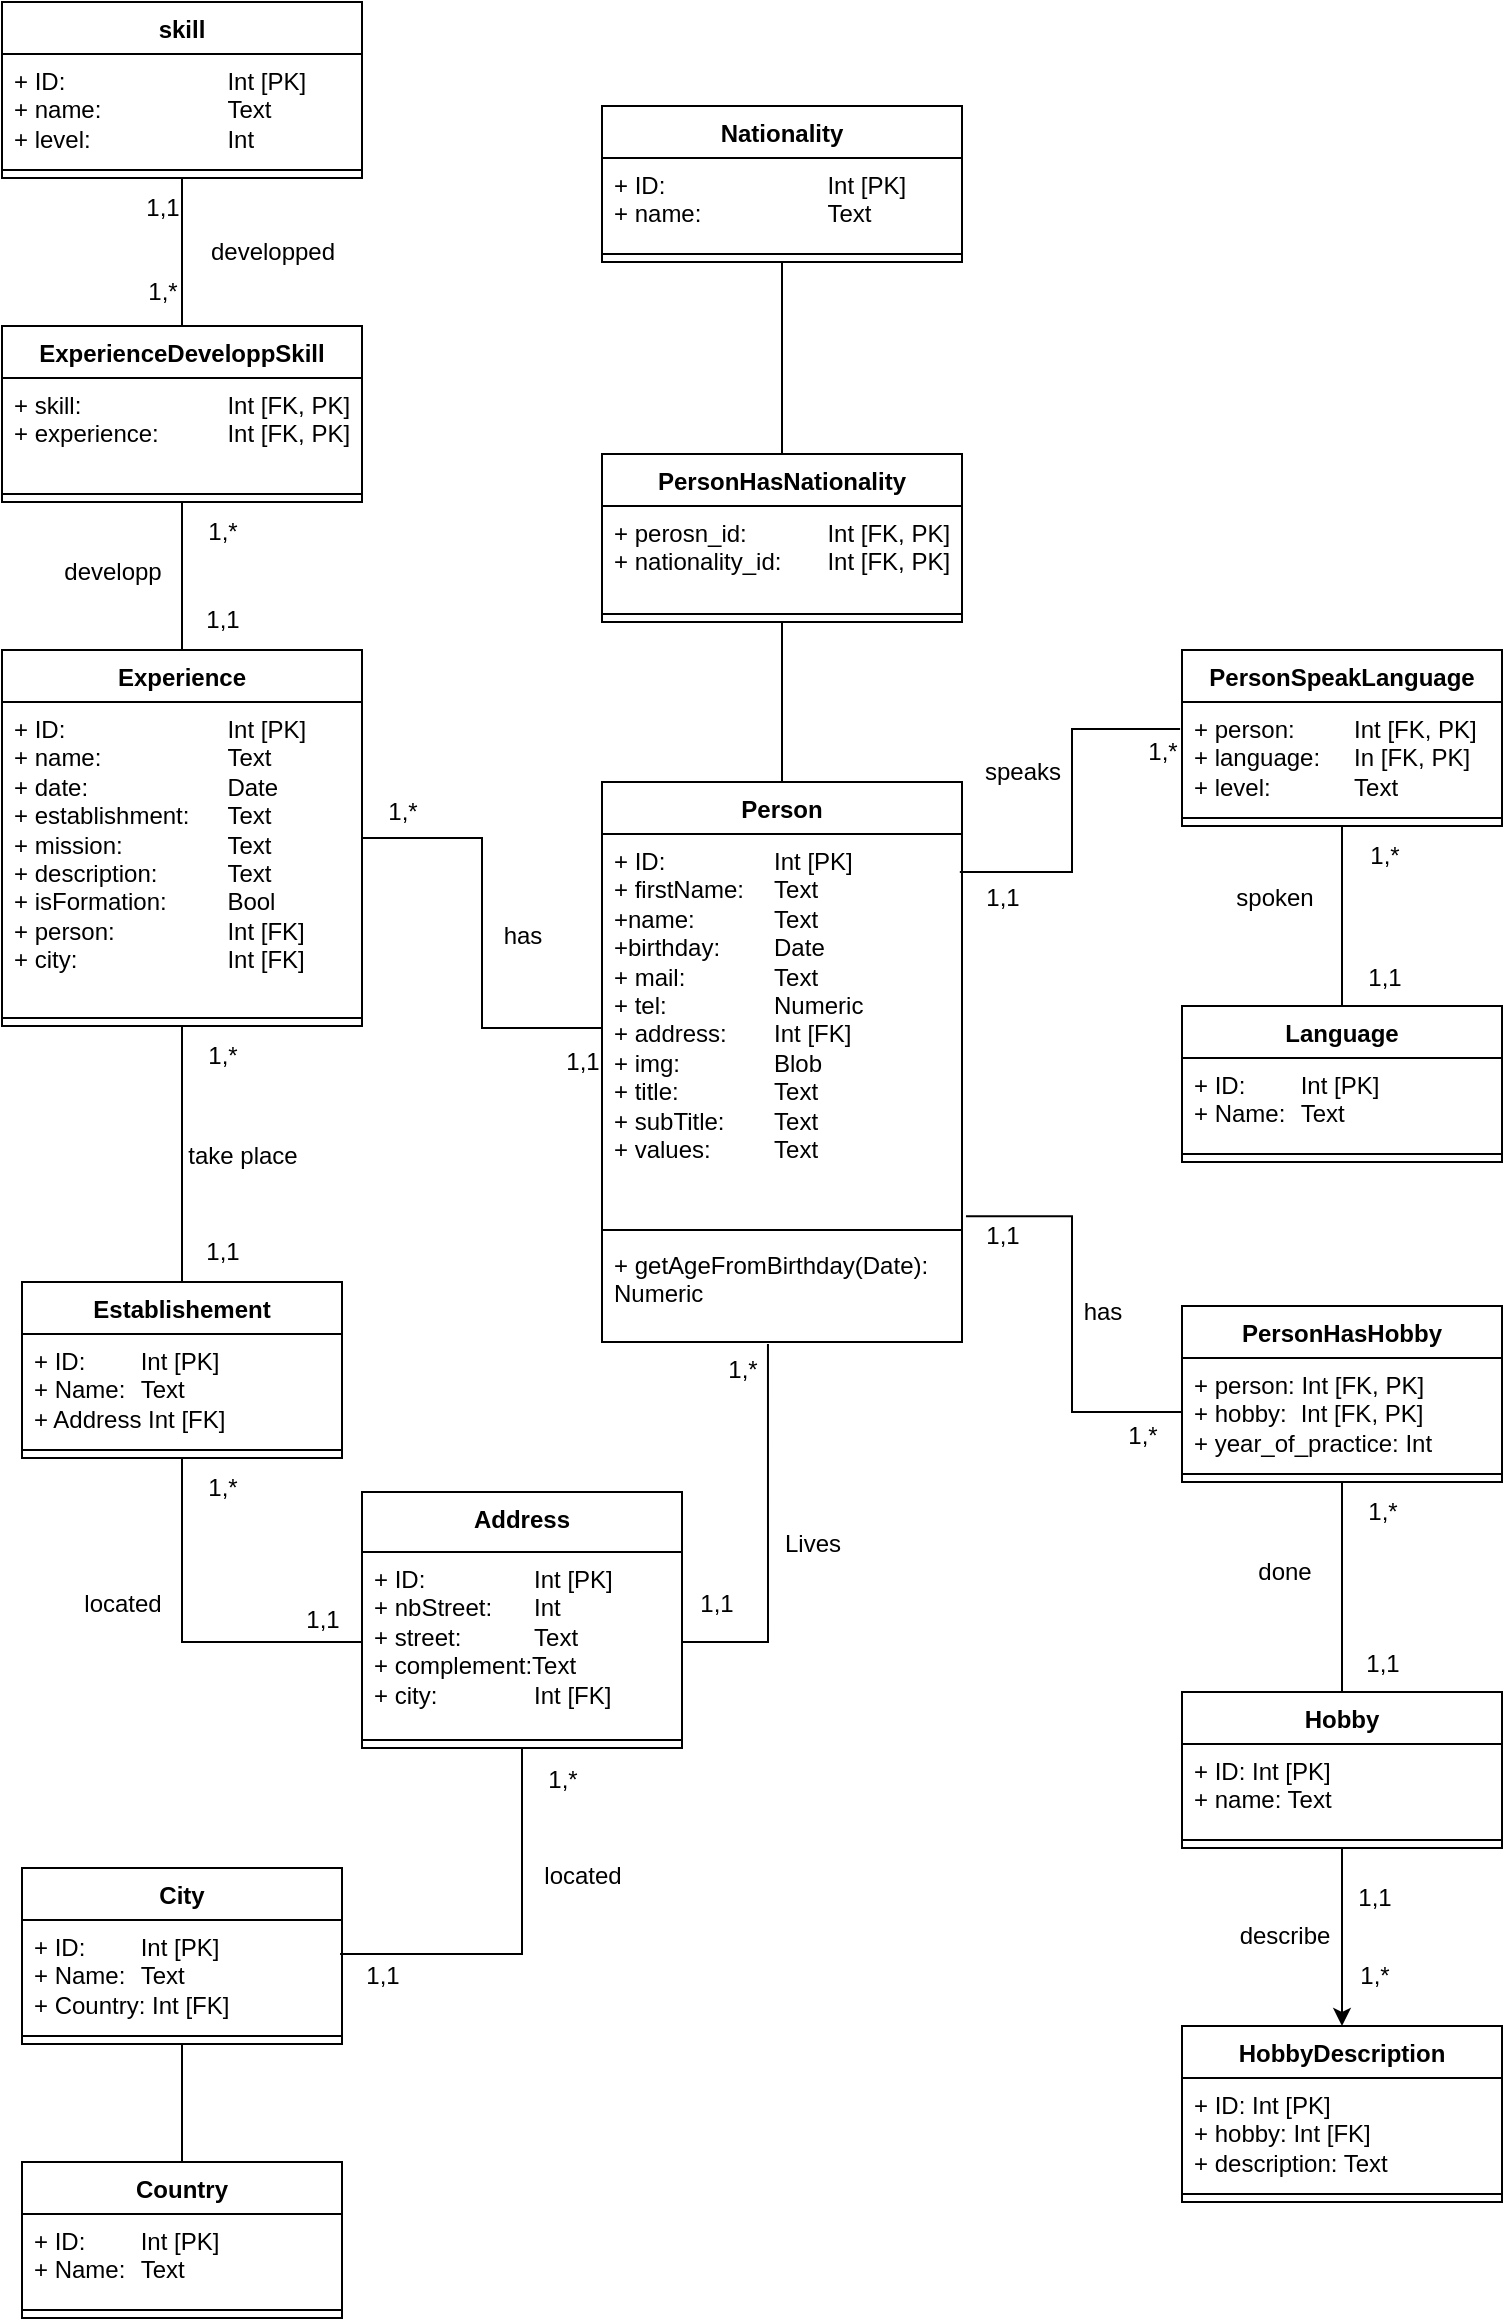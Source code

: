 <mxfile version="26.1.1">
  <diagram name="Page-1" id="fiO1XcaWk8W0oTtzus2Q">
    <mxGraphModel dx="1687" dy="908" grid="1" gridSize="10" guides="1" tooltips="1" connect="1" arrows="1" fold="1" page="1" pageScale="1" pageWidth="827" pageHeight="1169" math="0" shadow="0">
      <root>
        <mxCell id="0" />
        <mxCell id="1" parent="0" />
        <mxCell id="qh9NZ0_jys3TYbjNlazW-21" value="Language" style="swimlane;fontStyle=1;align=center;verticalAlign=top;childLayout=stackLayout;horizontal=1;startSize=26;horizontalStack=0;resizeParent=1;resizeParentMax=0;resizeLast=0;collapsible=1;marginBottom=0;whiteSpace=wrap;html=1;" parent="1" vertex="1">
          <mxGeometry x="650" y="522" width="160" height="78" as="geometry" />
        </mxCell>
        <mxCell id="qh9NZ0_jys3TYbjNlazW-22" value="+ ID: &lt;span style=&quot;white-space: pre;&quot;&gt;&#x9;&lt;/span&gt;Int [PK]&lt;div&gt;+ Name: &lt;span style=&quot;white-space: pre;&quot;&gt;&#x9;&lt;/span&gt;Text&lt;/div&gt;" style="text;strokeColor=none;fillColor=none;align=left;verticalAlign=top;spacingLeft=4;spacingRight=4;overflow=hidden;rotatable=0;points=[[0,0.5],[1,0.5]];portConstraint=eastwest;whiteSpace=wrap;html=1;" parent="qh9NZ0_jys3TYbjNlazW-21" vertex="1">
          <mxGeometry y="26" width="160" height="44" as="geometry" />
        </mxCell>
        <mxCell id="qh9NZ0_jys3TYbjNlazW-23" value="" style="line;strokeWidth=1;fillColor=none;align=left;verticalAlign=middle;spacingTop=-1;spacingLeft=3;spacingRight=3;rotatable=0;labelPosition=right;points=[];portConstraint=eastwest;strokeColor=inherit;" parent="qh9NZ0_jys3TYbjNlazW-21" vertex="1">
          <mxGeometry y="70" width="160" height="8" as="geometry" />
        </mxCell>
        <mxCell id="qh9NZ0_jys3TYbjNlazW-58" style="edgeStyle=orthogonalEdgeStyle;rounded=0;orthogonalLoop=1;jettySize=auto;html=1;exitX=0.5;exitY=1;exitDx=0;exitDy=0;entryX=0.5;entryY=0;entryDx=0;entryDy=0;endArrow=none;startFill=0;" parent="1" source="qh9NZ0_jys3TYbjNlazW-25" target="HYLizEXFiayuUXBx1Z_5-19" edge="1">
          <mxGeometry relative="1" as="geometry" />
        </mxCell>
        <mxCell id="qh9NZ0_jys3TYbjNlazW-25" value="Experience" style="swimlane;fontStyle=1;align=center;verticalAlign=top;childLayout=stackLayout;horizontal=1;startSize=26;horizontalStack=0;resizeParent=1;resizeParentMax=0;resizeLast=0;collapsible=1;marginBottom=0;whiteSpace=wrap;html=1;" parent="1" vertex="1">
          <mxGeometry x="60" y="344" width="180" height="188" as="geometry" />
        </mxCell>
        <mxCell id="qh9NZ0_jys3TYbjNlazW-26" value="+ ID: &lt;span style=&quot;white-space: pre;&quot;&gt;&#x9;&lt;/span&gt;&lt;span style=&quot;white-space: pre;&quot;&gt;&#x9;&lt;span style=&quot;white-space: pre;&quot;&gt;&#x9;&lt;/span&gt;&lt;/span&gt;Int [PK]&lt;div&gt;+ name: &lt;span style=&quot;white-space: pre;&quot;&gt;&#x9;&lt;/span&gt;&lt;span style=&quot;white-space: pre;&quot;&gt;&#x9;&lt;span style=&quot;white-space: pre;&quot;&gt;&#x9;&lt;/span&gt;&lt;/span&gt;Text&lt;/div&gt;&lt;div&gt;+ date:&lt;span style=&quot;white-space: pre;&quot;&gt;&#x9;&lt;/span&gt;&lt;span style=&quot;white-space: pre;&quot;&gt;&#x9;&lt;span style=&quot;white-space: pre;&quot;&gt;&#x9;&lt;/span&gt;&lt;/span&gt;Date&lt;/div&gt;&lt;div&gt;+ establishment:&lt;span style=&quot;white-space: pre;&quot;&gt;&#x9;&lt;/span&gt;Text&lt;/div&gt;&lt;div&gt;+ mission:&lt;span style=&quot;white-space: pre;&quot;&gt;&#x9;&lt;span style=&quot;white-space: pre;&quot;&gt;&#x9;&lt;/span&gt;&lt;/span&gt;Text&lt;/div&gt;&lt;div&gt;+ description:&lt;span style=&quot;white-space: pre;&quot;&gt;&#x9;&lt;span style=&quot;white-space: pre;&quot;&gt;&#x9;&lt;/span&gt;&lt;/span&gt;Text&lt;/div&gt;&lt;div&gt;+ isFormation:&lt;span style=&quot;white-space: pre;&quot;&gt;&#x9;&lt;/span&gt;&lt;span style=&quot;white-space: pre;&quot;&gt;&#x9;&lt;/span&gt;Bool&lt;/div&gt;&lt;div&gt;+ person:&lt;span style=&quot;white-space: pre;&quot;&gt;&#x9;&lt;/span&gt;&lt;span style=&quot;white-space: pre;&quot;&gt;&#x9;&lt;/span&gt;&lt;span style=&quot;white-space: pre;&quot;&gt;&#x9;&lt;/span&gt;Int [FK]&lt;/div&gt;&lt;div&gt;+ city:&lt;span style=&quot;white-space: pre;&quot;&gt;&#x9;&lt;/span&gt;&lt;span style=&quot;white-space: pre;&quot;&gt;&#x9;&lt;/span&gt;&lt;span style=&quot;white-space: pre;&quot;&gt;&#x9;&lt;/span&gt;Int [FK]&lt;/div&gt;" style="text;strokeColor=none;fillColor=none;align=left;verticalAlign=top;spacingLeft=4;spacingRight=4;overflow=hidden;rotatable=0;points=[[0,0.5],[1,0.5]];portConstraint=eastwest;whiteSpace=wrap;html=1;" parent="qh9NZ0_jys3TYbjNlazW-25" vertex="1">
          <mxGeometry y="26" width="180" height="154" as="geometry" />
        </mxCell>
        <mxCell id="qh9NZ0_jys3TYbjNlazW-27" value="" style="line;strokeWidth=1;fillColor=none;align=left;verticalAlign=middle;spacingTop=-1;spacingLeft=3;spacingRight=3;rotatable=0;labelPosition=right;points=[];portConstraint=eastwest;strokeColor=inherit;" parent="qh9NZ0_jys3TYbjNlazW-25" vertex="1">
          <mxGeometry y="180" width="180" height="8" as="geometry" />
        </mxCell>
        <mxCell id="qh9NZ0_jys3TYbjNlazW-29" value="City" style="swimlane;fontStyle=1;align=center;verticalAlign=top;childLayout=stackLayout;horizontal=1;startSize=26;horizontalStack=0;resizeParent=1;resizeParentMax=0;resizeLast=0;collapsible=1;marginBottom=0;whiteSpace=wrap;html=1;" parent="1" vertex="1">
          <mxGeometry x="70" y="953" width="160" height="88" as="geometry" />
        </mxCell>
        <mxCell id="qh9NZ0_jys3TYbjNlazW-30" value="+ ID: &lt;span style=&quot;white-space: pre;&quot;&gt;&#x9;&lt;/span&gt;Int [PK]&lt;div&gt;+ Name: &lt;span style=&quot;white-space: pre;&quot;&gt;&#x9;&lt;/span&gt;Text&lt;/div&gt;&lt;div&gt;+ Country: Int [FK]&lt;/div&gt;" style="text;strokeColor=none;fillColor=none;align=left;verticalAlign=top;spacingLeft=4;spacingRight=4;overflow=hidden;rotatable=0;points=[[0,0.5],[1,0.5]];portConstraint=eastwest;whiteSpace=wrap;html=1;" parent="qh9NZ0_jys3TYbjNlazW-29" vertex="1">
          <mxGeometry y="26" width="160" height="54" as="geometry" />
        </mxCell>
        <mxCell id="qh9NZ0_jys3TYbjNlazW-31" value="" style="line;strokeWidth=1;fillColor=none;align=left;verticalAlign=middle;spacingTop=-1;spacingLeft=3;spacingRight=3;rotatable=0;labelPosition=right;points=[];portConstraint=eastwest;strokeColor=inherit;" parent="qh9NZ0_jys3TYbjNlazW-29" vertex="1">
          <mxGeometry y="80" width="160" height="8" as="geometry" />
        </mxCell>
        <mxCell id="qh9NZ0_jys3TYbjNlazW-54" style="edgeStyle=orthogonalEdgeStyle;rounded=0;orthogonalLoop=1;jettySize=auto;html=1;exitX=0.5;exitY=0;exitDx=0;exitDy=0;" parent="1" source="qh9NZ0_jys3TYbjNlazW-33" edge="1">
          <mxGeometry relative="1" as="geometry">
            <mxPoint x="460" y="422" as="targetPoint" />
          </mxGeometry>
        </mxCell>
        <mxCell id="qh9NZ0_jys3TYbjNlazW-33" value="Person" style="swimlane;fontStyle=1;align=center;verticalAlign=top;childLayout=stackLayout;horizontal=1;startSize=26;horizontalStack=0;resizeParent=1;resizeParentMax=0;resizeLast=0;collapsible=1;marginBottom=0;whiteSpace=wrap;html=1;" parent="1" vertex="1">
          <mxGeometry x="360" y="410" width="180" height="280" as="geometry" />
        </mxCell>
        <mxCell id="qh9NZ0_jys3TYbjNlazW-34" value="+ ID: &lt;span style=&quot;white-space: pre;&quot;&gt;&#x9;&lt;/span&gt;&lt;span style=&quot;white-space: pre;&quot;&gt;&#x9;&lt;/span&gt;Int [PK]&lt;div&gt;+ firstName:&lt;span style=&quot;white-space: pre;&quot;&gt;&#x9;&lt;/span&gt;Text&lt;/div&gt;&lt;div&gt;+name:&lt;span style=&quot;white-space: pre;&quot;&gt;&#x9;&lt;span style=&quot;white-space: pre;&quot;&gt;&#x9;&lt;/span&gt;&lt;/span&gt;Text&lt;/div&gt;&lt;div&gt;+birthday:&lt;span style=&quot;white-space: pre;&quot;&gt;&#x9;&lt;/span&gt;Date&lt;/div&gt;&lt;div&gt;+ mail:&lt;span style=&quot;white-space: pre;&quot;&gt;&#x9;&lt;/span&gt;&lt;span style=&quot;white-space: pre;&quot;&gt;&#x9;&lt;/span&gt;Text&lt;/div&gt;&lt;div&gt;+ tel:&lt;span style=&quot;white-space: pre;&quot;&gt;&#x9;&lt;/span&gt;&lt;span style=&quot;white-space: pre;&quot;&gt;&#x9;&lt;/span&gt;Numeric&lt;/div&gt;&lt;div&gt;+ address:&lt;span style=&quot;white-space: pre;&quot;&gt;&#x9;&lt;/span&gt;Int [FK]&lt;/div&gt;&lt;div&gt;+ img:&lt;span style=&quot;white-space: pre;&quot;&gt;&#x9;&lt;/span&gt;&lt;span style=&quot;white-space: pre;&quot;&gt;&#x9;&lt;/span&gt;Blob&lt;/div&gt;&lt;div&gt;+ title:&lt;span style=&quot;white-space: pre;&quot;&gt;&#x9;&lt;/span&gt;&lt;span style=&quot;white-space: pre;&quot;&gt;&#x9;&lt;/span&gt;Text&lt;/div&gt;&lt;div&gt;+ subTitle:&lt;span style=&quot;white-space: pre;&quot;&gt;&#x9;&lt;/span&gt;Text&lt;/div&gt;&lt;div&gt;+ values:&lt;span style=&quot;white-space: pre;&quot;&gt;&#x9;&lt;/span&gt;&lt;span style=&quot;white-space: pre;&quot;&gt;&#x9;&lt;/span&gt;Text&lt;/div&gt;" style="text;strokeColor=none;fillColor=none;align=left;verticalAlign=top;spacingLeft=4;spacingRight=4;overflow=hidden;rotatable=0;points=[[0,0.5],[1,0.5]];portConstraint=eastwest;whiteSpace=wrap;html=1;" parent="qh9NZ0_jys3TYbjNlazW-33" vertex="1">
          <mxGeometry y="26" width="180" height="194" as="geometry" />
        </mxCell>
        <mxCell id="qh9NZ0_jys3TYbjNlazW-35" value="" style="line;strokeWidth=1;fillColor=none;align=left;verticalAlign=middle;spacingTop=-1;spacingLeft=3;spacingRight=3;rotatable=0;labelPosition=right;points=[];portConstraint=eastwest;strokeColor=inherit;" parent="qh9NZ0_jys3TYbjNlazW-33" vertex="1">
          <mxGeometry y="220" width="180" height="8" as="geometry" />
        </mxCell>
        <mxCell id="qh9NZ0_jys3TYbjNlazW-36" value="+ getAgeFromBirthday(Date): Numeric" style="text;strokeColor=none;fillColor=none;align=left;verticalAlign=top;spacingLeft=4;spacingRight=4;overflow=hidden;rotatable=0;points=[[0,0.5],[1,0.5]];portConstraint=eastwest;whiteSpace=wrap;html=1;" parent="qh9NZ0_jys3TYbjNlazW-33" vertex="1">
          <mxGeometry y="228" width="180" height="52" as="geometry" />
        </mxCell>
        <mxCell id="YrPgcjyuYeCYojjXqSlY-4" style="edgeStyle=orthogonalEdgeStyle;rounded=0;orthogonalLoop=1;jettySize=auto;html=1;entryX=0.5;entryY=0;entryDx=0;entryDy=0;" parent="1" source="qh9NZ0_jys3TYbjNlazW-41" target="YrPgcjyuYeCYojjXqSlY-1" edge="1">
          <mxGeometry relative="1" as="geometry" />
        </mxCell>
        <mxCell id="qh9NZ0_jys3TYbjNlazW-41" value="Hobby" style="swimlane;fontStyle=1;align=center;verticalAlign=top;childLayout=stackLayout;horizontal=1;startSize=26;horizontalStack=0;resizeParent=1;resizeParentMax=0;resizeLast=0;collapsible=1;marginBottom=0;whiteSpace=wrap;html=1;" parent="1" vertex="1">
          <mxGeometry x="650" y="865" width="160" height="78" as="geometry" />
        </mxCell>
        <mxCell id="qh9NZ0_jys3TYbjNlazW-42" value="+ ID: Int [PK]&lt;div&gt;+ name: Text&lt;/div&gt;" style="text;strokeColor=none;fillColor=none;align=left;verticalAlign=top;spacingLeft=4;spacingRight=4;overflow=hidden;rotatable=0;points=[[0,0.5],[1,0.5]];portConstraint=eastwest;whiteSpace=wrap;html=1;" parent="qh9NZ0_jys3TYbjNlazW-41" vertex="1">
          <mxGeometry y="26" width="160" height="44" as="geometry" />
        </mxCell>
        <mxCell id="qh9NZ0_jys3TYbjNlazW-43" value="" style="line;strokeWidth=1;fillColor=none;align=left;verticalAlign=middle;spacingTop=-1;spacingLeft=3;spacingRight=3;rotatable=0;labelPosition=right;points=[];portConstraint=eastwest;strokeColor=inherit;" parent="qh9NZ0_jys3TYbjNlazW-41" vertex="1">
          <mxGeometry y="70" width="160" height="8" as="geometry" />
        </mxCell>
        <mxCell id="qh9NZ0_jys3TYbjNlazW-49" value="Country" style="swimlane;fontStyle=1;align=center;verticalAlign=top;childLayout=stackLayout;horizontal=1;startSize=26;horizontalStack=0;resizeParent=1;resizeParentMax=0;resizeLast=0;collapsible=1;marginBottom=0;whiteSpace=wrap;html=1;" parent="1" vertex="1">
          <mxGeometry x="70" y="1100" width="160" height="78" as="geometry" />
        </mxCell>
        <mxCell id="qh9NZ0_jys3TYbjNlazW-50" value="+ ID: &lt;span style=&quot;white-space: pre;&quot;&gt;&#x9;&lt;/span&gt;Int [PK]&lt;div&gt;+ Name: &lt;span style=&quot;white-space: pre;&quot;&gt;&#x9;&lt;/span&gt;Text&lt;/div&gt;" style="text;strokeColor=none;fillColor=none;align=left;verticalAlign=top;spacingLeft=4;spacingRight=4;overflow=hidden;rotatable=0;points=[[0,0.5],[1,0.5]];portConstraint=eastwest;whiteSpace=wrap;html=1;" parent="qh9NZ0_jys3TYbjNlazW-49" vertex="1">
          <mxGeometry y="26" width="160" height="44" as="geometry" />
        </mxCell>
        <mxCell id="qh9NZ0_jys3TYbjNlazW-51" value="" style="line;strokeWidth=1;fillColor=none;align=left;verticalAlign=middle;spacingTop=-1;spacingLeft=3;spacingRight=3;rotatable=0;labelPosition=right;points=[];portConstraint=eastwest;strokeColor=inherit;" parent="qh9NZ0_jys3TYbjNlazW-49" vertex="1">
          <mxGeometry y="70" width="160" height="8" as="geometry" />
        </mxCell>
        <mxCell id="qh9NZ0_jys3TYbjNlazW-55" style="edgeStyle=orthogonalEdgeStyle;rounded=0;orthogonalLoop=1;jettySize=auto;html=1;exitX=0;exitY=0.5;exitDx=0;exitDy=0;entryX=1;entryY=0.5;entryDx=0;entryDy=0;endArrow=none;startFill=0;" parent="1" source="qh9NZ0_jys3TYbjNlazW-34" target="qh9NZ0_jys3TYbjNlazW-25" edge="1">
          <mxGeometry relative="1" as="geometry" />
        </mxCell>
        <mxCell id="qh9NZ0_jys3TYbjNlazW-59" style="rounded=0;orthogonalLoop=1;jettySize=auto;html=1;exitX=0.5;exitY=1;exitDx=0;exitDy=0;entryX=0.5;entryY=0;entryDx=0;entryDy=0;endArrow=none;startFill=0;" parent="1" source="qh9NZ0_jys3TYbjNlazW-29" target="qh9NZ0_jys3TYbjNlazW-49" edge="1">
          <mxGeometry relative="1" as="geometry" />
        </mxCell>
        <mxCell id="qh9NZ0_jys3TYbjNlazW-60" style="rounded=0;orthogonalLoop=1;jettySize=auto;html=1;exitX=0.461;exitY=1.019;exitDx=0;exitDy=0;exitPerimeter=0;edgeStyle=orthogonalEdgeStyle;endArrow=none;startFill=0;entryX=1;entryY=0.5;entryDx=0;entryDy=0;" parent="1" source="qh9NZ0_jys3TYbjNlazW-36" target="qh9NZ0_jys3TYbjNlazW-102" edge="1">
          <mxGeometry relative="1" as="geometry">
            <mxPoint x="400" y="618.5" as="sourcePoint" />
            <mxPoint x="330" y="780" as="targetPoint" />
            <Array as="points">
              <mxPoint x="443" y="840" />
            </Array>
          </mxGeometry>
        </mxCell>
        <mxCell id="qh9NZ0_jys3TYbjNlazW-64" value="Lives" style="text;html=1;align=center;verticalAlign=middle;resizable=0;points=[];autosize=1;strokeColor=none;fillColor=none;" parent="1" vertex="1">
          <mxGeometry x="440" y="776" width="50" height="30" as="geometry" />
        </mxCell>
        <mxCell id="qh9NZ0_jys3TYbjNlazW-65" value="has" style="text;html=1;align=center;verticalAlign=middle;resizable=0;points=[];autosize=1;strokeColor=none;fillColor=none;" parent="1" vertex="1">
          <mxGeometry x="300" y="472" width="40" height="30" as="geometry" />
        </mxCell>
        <mxCell id="qh9NZ0_jys3TYbjNlazW-66" value="speaks" style="text;html=1;align=center;verticalAlign=middle;resizable=0;points=[];autosize=1;strokeColor=none;fillColor=none;" parent="1" vertex="1">
          <mxGeometry x="540" y="390" width="60" height="30" as="geometry" />
        </mxCell>
        <mxCell id="qh9NZ0_jys3TYbjNlazW-69" value="take place" style="text;html=1;align=center;verticalAlign=middle;resizable=0;points=[];autosize=1;strokeColor=none;fillColor=none;" parent="1" vertex="1">
          <mxGeometry x="140" y="582" width="80" height="30" as="geometry" />
        </mxCell>
        <mxCell id="qh9NZ0_jys3TYbjNlazW-70" value="1,*" style="text;html=1;align=center;verticalAlign=middle;resizable=0;points=[];autosize=1;strokeColor=none;fillColor=none;" parent="1" vertex="1">
          <mxGeometry x="731" y="432" width="40" height="30" as="geometry" />
        </mxCell>
        <mxCell id="qh9NZ0_jys3TYbjNlazW-71" value="1,*" style="text;html=1;align=center;verticalAlign=middle;resizable=0;points=[];autosize=1;strokeColor=none;fillColor=none;" parent="1" vertex="1">
          <mxGeometry x="620" y="380" width="40" height="30" as="geometry" />
        </mxCell>
        <mxCell id="qh9NZ0_jys3TYbjNlazW-73" value="1,*" style="text;html=1;align=center;verticalAlign=middle;resizable=0;points=[];autosize=1;strokeColor=none;fillColor=none;" parent="1" vertex="1">
          <mxGeometry x="610" y="722" width="40" height="30" as="geometry" />
        </mxCell>
        <mxCell id="qh9NZ0_jys3TYbjNlazW-74" value="1,1" style="text;html=1;align=center;verticalAlign=middle;resizable=0;points=[];autosize=1;strokeColor=none;fillColor=none;" parent="1" vertex="1">
          <mxGeometry x="330" y="535" width="40" height="30" as="geometry" />
        </mxCell>
        <mxCell id="qh9NZ0_jys3TYbjNlazW-75" value="1,*" style="text;html=1;align=center;verticalAlign=middle;resizable=0;points=[];autosize=1;strokeColor=none;fillColor=none;" parent="1" vertex="1">
          <mxGeometry x="240" y="410" width="40" height="30" as="geometry" />
        </mxCell>
        <mxCell id="qh9NZ0_jys3TYbjNlazW-76" value="1,*" style="text;html=1;align=center;verticalAlign=middle;resizable=0;points=[];autosize=1;strokeColor=none;fillColor=none;" parent="1" vertex="1">
          <mxGeometry x="410" y="689" width="40" height="30" as="geometry" />
        </mxCell>
        <mxCell id="qh9NZ0_jys3TYbjNlazW-77" value="1,1" style="text;html=1;align=center;verticalAlign=middle;resizable=0;points=[];autosize=1;strokeColor=none;fillColor=none;" parent="1" vertex="1">
          <mxGeometry x="397" y="806" width="40" height="30" as="geometry" />
        </mxCell>
        <mxCell id="qh9NZ0_jys3TYbjNlazW-79" value="1,*" style="text;html=1;align=center;verticalAlign=middle;resizable=0;points=[];autosize=1;strokeColor=none;fillColor=none;" parent="1" vertex="1">
          <mxGeometry x="150" y="532" width="40" height="30" as="geometry" />
        </mxCell>
        <mxCell id="qh9NZ0_jys3TYbjNlazW-80" value="1,1" style="text;html=1;align=center;verticalAlign=middle;resizable=0;points=[];autosize=1;strokeColor=none;fillColor=none;" parent="1" vertex="1">
          <mxGeometry x="150" y="630" width="40" height="30" as="geometry" />
        </mxCell>
        <mxCell id="qh9NZ0_jys3TYbjNlazW-92" style="edgeStyle=orthogonalEdgeStyle;rounded=0;orthogonalLoop=1;jettySize=auto;html=1;exitX=0.5;exitY=1;exitDx=0;exitDy=0;endArrow=none;startFill=0;" parent="1" source="qh9NZ0_jys3TYbjNlazW-83" target="qh9NZ0_jys3TYbjNlazW-41" edge="1">
          <mxGeometry relative="1" as="geometry" />
        </mxCell>
        <mxCell id="qh9NZ0_jys3TYbjNlazW-83" value="PersonHasHobby" style="swimlane;fontStyle=1;align=center;verticalAlign=top;childLayout=stackLayout;horizontal=1;startSize=26;horizontalStack=0;resizeParent=1;resizeParentMax=0;resizeLast=0;collapsible=1;marginBottom=0;whiteSpace=wrap;html=1;" parent="1" vertex="1">
          <mxGeometry x="650" y="672" width="160" height="88" as="geometry" />
        </mxCell>
        <mxCell id="qh9NZ0_jys3TYbjNlazW-84" value="+ person:&amp;nbsp;Int [FK, PK]&lt;div&gt;+ hobby:&lt;span style=&quot;white-space: pre;&quot;&gt;&#x9;&lt;/span&gt;Int [FK, PK]&lt;/div&gt;&lt;div&gt;+ year_of_practice: Int&lt;/div&gt;" style="text;strokeColor=none;fillColor=none;align=left;verticalAlign=top;spacingLeft=4;spacingRight=4;overflow=hidden;rotatable=0;points=[[0,0.5],[1,0.5]];portConstraint=eastwest;whiteSpace=wrap;html=1;" parent="qh9NZ0_jys3TYbjNlazW-83" vertex="1">
          <mxGeometry y="26" width="160" height="54" as="geometry" />
        </mxCell>
        <mxCell id="qh9NZ0_jys3TYbjNlazW-85" value="" style="line;strokeWidth=1;fillColor=none;align=left;verticalAlign=middle;spacingTop=-1;spacingLeft=3;spacingRight=3;rotatable=0;labelPosition=right;points=[];portConstraint=eastwest;strokeColor=inherit;" parent="qh9NZ0_jys3TYbjNlazW-83" vertex="1">
          <mxGeometry y="80" width="160" height="8" as="geometry" />
        </mxCell>
        <mxCell id="qh9NZ0_jys3TYbjNlazW-89" style="edgeStyle=orthogonalEdgeStyle;rounded=0;orthogonalLoop=1;jettySize=auto;html=1;exitX=0.5;exitY=1;exitDx=0;exitDy=0;endArrow=none;startFill=0;" parent="1" source="qh9NZ0_jys3TYbjNlazW-86" target="qh9NZ0_jys3TYbjNlazW-21" edge="1">
          <mxGeometry relative="1" as="geometry" />
        </mxCell>
        <mxCell id="qh9NZ0_jys3TYbjNlazW-86" value="PersonSpeakLanguage" style="swimlane;fontStyle=1;align=center;verticalAlign=top;childLayout=stackLayout;horizontal=1;startSize=26;horizontalStack=0;resizeParent=1;resizeParentMax=0;resizeLast=0;collapsible=1;marginBottom=0;whiteSpace=wrap;html=1;" parent="1" vertex="1">
          <mxGeometry x="650" y="344" width="160" height="88" as="geometry" />
        </mxCell>
        <mxCell id="qh9NZ0_jys3TYbjNlazW-87" value="+ person: &lt;span style=&quot;white-space: pre;&quot;&gt;&#x9;&lt;/span&gt;Int [FK, PK]&lt;div&gt;+ language: &lt;span style=&quot;white-space: pre;&quot;&gt;&#x9;&lt;/span&gt;In [FK, PK]&lt;/div&gt;&lt;div&gt;+ level:&lt;span style=&quot;white-space: pre;&quot;&gt;&#x9;&lt;/span&gt;&lt;span style=&quot;white-space: pre;&quot;&gt;&#x9;&lt;/span&gt;Text&lt;/div&gt;" style="text;strokeColor=none;fillColor=none;align=left;verticalAlign=top;spacingLeft=4;spacingRight=4;overflow=hidden;rotatable=0;points=[[0,0.5],[1,0.5]];portConstraint=eastwest;whiteSpace=wrap;html=1;" parent="qh9NZ0_jys3TYbjNlazW-86" vertex="1">
          <mxGeometry y="26" width="160" height="54" as="geometry" />
        </mxCell>
        <mxCell id="qh9NZ0_jys3TYbjNlazW-88" value="" style="line;strokeWidth=1;fillColor=none;align=left;verticalAlign=middle;spacingTop=-1;spacingLeft=3;spacingRight=3;rotatable=0;labelPosition=right;points=[];portConstraint=eastwest;strokeColor=inherit;" parent="qh9NZ0_jys3TYbjNlazW-86" vertex="1">
          <mxGeometry y="80" width="160" height="8" as="geometry" />
        </mxCell>
        <mxCell id="qh9NZ0_jys3TYbjNlazW-90" style="edgeStyle=orthogonalEdgeStyle;rounded=0;orthogonalLoop=1;jettySize=auto;html=1;exitX=0.994;exitY=0.098;exitDx=0;exitDy=0;entryX=-0.006;entryY=0.25;entryDx=0;entryDy=0;entryPerimeter=0;exitPerimeter=0;endArrow=none;startFill=0;" parent="1" source="qh9NZ0_jys3TYbjNlazW-34" target="qh9NZ0_jys3TYbjNlazW-87" edge="1">
          <mxGeometry relative="1" as="geometry" />
        </mxCell>
        <mxCell id="qh9NZ0_jys3TYbjNlazW-91" style="edgeStyle=orthogonalEdgeStyle;rounded=0;orthogonalLoop=1;jettySize=auto;html=1;exitX=1.011;exitY=0.985;exitDx=0;exitDy=0;entryX=0;entryY=0.5;entryDx=0;entryDy=0;endArrow=none;startFill=0;exitPerimeter=0;" parent="1" source="qh9NZ0_jys3TYbjNlazW-34" target="qh9NZ0_jys3TYbjNlazW-84" edge="1">
          <mxGeometry relative="1" as="geometry" />
        </mxCell>
        <mxCell id="qh9NZ0_jys3TYbjNlazW-93" value="1,1" style="text;html=1;align=center;verticalAlign=middle;resizable=0;points=[];autosize=1;strokeColor=none;fillColor=none;" parent="1" vertex="1">
          <mxGeometry x="731" y="493" width="40" height="30" as="geometry" />
        </mxCell>
        <mxCell id="qh9NZ0_jys3TYbjNlazW-94" value="1,1" style="text;html=1;align=center;verticalAlign=middle;resizable=0;points=[];autosize=1;strokeColor=none;fillColor=none;" parent="1" vertex="1">
          <mxGeometry x="540" y="453" width="40" height="30" as="geometry" />
        </mxCell>
        <mxCell id="qh9NZ0_jys3TYbjNlazW-95" value="1,1" style="text;html=1;align=center;verticalAlign=middle;resizable=0;points=[];autosize=1;strokeColor=none;fillColor=none;" parent="1" vertex="1">
          <mxGeometry x="730" y="836" width="40" height="30" as="geometry" />
        </mxCell>
        <mxCell id="qh9NZ0_jys3TYbjNlazW-96" value="spoken" style="text;html=1;align=center;verticalAlign=middle;resizable=0;points=[];autosize=1;strokeColor=none;fillColor=none;" parent="1" vertex="1">
          <mxGeometry x="666" y="453" width="60" height="30" as="geometry" />
        </mxCell>
        <mxCell id="qh9NZ0_jys3TYbjNlazW-97" value="1,1" style="text;html=1;align=center;verticalAlign=middle;resizable=0;points=[];autosize=1;strokeColor=none;fillColor=none;" parent="1" vertex="1">
          <mxGeometry x="540" y="622" width="40" height="30" as="geometry" />
        </mxCell>
        <mxCell id="qh9NZ0_jys3TYbjNlazW-98" value="1,*" style="text;html=1;align=center;verticalAlign=middle;resizable=0;points=[];autosize=1;strokeColor=none;fillColor=none;" parent="1" vertex="1">
          <mxGeometry x="730" y="760" width="40" height="30" as="geometry" />
        </mxCell>
        <mxCell id="qh9NZ0_jys3TYbjNlazW-99" value="has" style="text;html=1;align=center;verticalAlign=middle;resizable=0;points=[];autosize=1;strokeColor=none;fillColor=none;" parent="1" vertex="1">
          <mxGeometry x="590" y="660" width="40" height="30" as="geometry" />
        </mxCell>
        <mxCell id="qh9NZ0_jys3TYbjNlazW-100" value="done" style="text;html=1;align=center;verticalAlign=middle;resizable=0;points=[];autosize=1;strokeColor=none;fillColor=none;" parent="1" vertex="1">
          <mxGeometry x="676" y="790" width="50" height="30" as="geometry" />
        </mxCell>
        <mxCell id="qh9NZ0_jys3TYbjNlazW-101" value="Address" style="swimlane;fontStyle=1;align=center;verticalAlign=top;childLayout=stackLayout;horizontal=1;startSize=30;horizontalStack=0;resizeParent=1;resizeParentMax=0;resizeLast=0;collapsible=1;marginBottom=0;whiteSpace=wrap;html=1;" parent="1" vertex="1">
          <mxGeometry x="240" y="765" width="160" height="128" as="geometry" />
        </mxCell>
        <mxCell id="qh9NZ0_jys3TYbjNlazW-102" value="+ ID: &lt;span style=&quot;white-space: pre;&quot;&gt;&#x9;&lt;span style=&quot;white-space: pre;&quot;&gt;&#x9;&lt;/span&gt;&lt;/span&gt;Int [PK]&lt;div&gt;+ nbStreet: &lt;span style=&quot;white-space: pre;&quot;&gt;&#x9;&lt;/span&gt;Int&lt;br&gt;&lt;div&gt;+ street: &lt;span style=&quot;white-space: pre;&quot;&gt;&#x9;&lt;span style=&quot;white-space: pre;&quot;&gt;&#x9;&lt;/span&gt;&lt;/span&gt;Text&lt;/div&gt;&lt;div&gt;+ complement:Text&lt;/div&gt;&lt;div&gt;+ city: &lt;span style=&quot;white-space: pre;&quot;&gt;&#x9;&lt;span style=&quot;white-space: pre;&quot;&gt;&#x9;&lt;/span&gt;&lt;/span&gt;Int [FK]&lt;/div&gt;&lt;/div&gt;" style="text;strokeColor=none;fillColor=none;align=left;verticalAlign=top;spacingLeft=4;spacingRight=4;overflow=hidden;rotatable=0;points=[[0,0.5],[1,0.5]];portConstraint=eastwest;whiteSpace=wrap;html=1;" parent="qh9NZ0_jys3TYbjNlazW-101" vertex="1">
          <mxGeometry y="30" width="160" height="90" as="geometry" />
        </mxCell>
        <mxCell id="qh9NZ0_jys3TYbjNlazW-103" value="" style="line;strokeWidth=1;fillColor=none;align=left;verticalAlign=middle;spacingTop=-1;spacingLeft=3;spacingRight=3;rotatable=0;labelPosition=right;points=[];portConstraint=eastwest;strokeColor=inherit;" parent="qh9NZ0_jys3TYbjNlazW-101" vertex="1">
          <mxGeometry y="120" width="160" height="8" as="geometry" />
        </mxCell>
        <mxCell id="qh9NZ0_jys3TYbjNlazW-104" style="edgeStyle=orthogonalEdgeStyle;rounded=0;orthogonalLoop=1;jettySize=auto;html=1;entryX=0.994;entryY=0.315;entryDx=0;entryDy=0;entryPerimeter=0;endArrow=none;startFill=0;exitX=0.5;exitY=1;exitDx=0;exitDy=0;" parent="1" source="qh9NZ0_jys3TYbjNlazW-101" target="qh9NZ0_jys3TYbjNlazW-30" edge="1">
          <mxGeometry relative="1" as="geometry">
            <Array as="points">
              <mxPoint x="320" y="996" />
            </Array>
          </mxGeometry>
        </mxCell>
        <mxCell id="qh9NZ0_jys3TYbjNlazW-106" value="1,*" style="text;html=1;align=center;verticalAlign=middle;resizable=0;points=[];autosize=1;strokeColor=none;fillColor=none;" parent="1" vertex="1">
          <mxGeometry x="320" y="894" width="40" height="30" as="geometry" />
        </mxCell>
        <mxCell id="qh9NZ0_jys3TYbjNlazW-108" value="1,1" style="text;html=1;align=center;verticalAlign=middle;resizable=0;points=[];autosize=1;strokeColor=none;fillColor=none;" parent="1" vertex="1">
          <mxGeometry x="230" y="992" width="40" height="30" as="geometry" />
        </mxCell>
        <mxCell id="qh9NZ0_jys3TYbjNlazW-109" value="located" style="text;html=1;align=center;verticalAlign=middle;resizable=0;points=[];autosize=1;strokeColor=none;fillColor=none;" parent="1" vertex="1">
          <mxGeometry x="320" y="942" width="60" height="30" as="geometry" />
        </mxCell>
        <mxCell id="YrPgcjyuYeCYojjXqSlY-1" value="HobbyDescription" style="swimlane;fontStyle=1;align=center;verticalAlign=top;childLayout=stackLayout;horizontal=1;startSize=26;horizontalStack=0;resizeParent=1;resizeParentMax=0;resizeLast=0;collapsible=1;marginBottom=0;whiteSpace=wrap;html=1;" parent="1" vertex="1">
          <mxGeometry x="650" y="1032" width="160" height="88" as="geometry" />
        </mxCell>
        <mxCell id="YrPgcjyuYeCYojjXqSlY-2" value="+ ID: Int [PK]&lt;div&gt;+ hobby: Int [FK]&lt;br&gt;&lt;div&gt;+ description: Text&lt;/div&gt;&lt;/div&gt;" style="text;strokeColor=none;fillColor=none;align=left;verticalAlign=top;spacingLeft=4;spacingRight=4;overflow=hidden;rotatable=0;points=[[0,0.5],[1,0.5]];portConstraint=eastwest;whiteSpace=wrap;html=1;" parent="YrPgcjyuYeCYojjXqSlY-1" vertex="1">
          <mxGeometry y="26" width="160" height="54" as="geometry" />
        </mxCell>
        <mxCell id="YrPgcjyuYeCYojjXqSlY-3" value="" style="line;strokeWidth=1;fillColor=none;align=left;verticalAlign=middle;spacingTop=-1;spacingLeft=3;spacingRight=3;rotatable=0;labelPosition=right;points=[];portConstraint=eastwest;strokeColor=inherit;" parent="YrPgcjyuYeCYojjXqSlY-1" vertex="1">
          <mxGeometry y="80" width="160" height="8" as="geometry" />
        </mxCell>
        <mxCell id="YrPgcjyuYeCYojjXqSlY-5" value="1,*" style="text;html=1;align=center;verticalAlign=middle;resizable=0;points=[];autosize=1;strokeColor=none;fillColor=none;" parent="1" vertex="1">
          <mxGeometry x="726" y="992" width="40" height="30" as="geometry" />
        </mxCell>
        <mxCell id="YrPgcjyuYeCYojjXqSlY-6" value="1,1" style="text;html=1;align=center;verticalAlign=middle;resizable=0;points=[];autosize=1;strokeColor=none;fillColor=none;" parent="1" vertex="1">
          <mxGeometry x="726" y="953" width="40" height="30" as="geometry" />
        </mxCell>
        <mxCell id="YrPgcjyuYeCYojjXqSlY-7" value="describe" style="text;html=1;align=center;verticalAlign=middle;resizable=0;points=[];autosize=1;strokeColor=none;fillColor=none;" parent="1" vertex="1">
          <mxGeometry x="666" y="972" width="70" height="30" as="geometry" />
        </mxCell>
        <mxCell id="HYLizEXFiayuUXBx1Z_5-1" value="skill" style="swimlane;fontStyle=1;align=center;verticalAlign=top;childLayout=stackLayout;horizontal=1;startSize=26;horizontalStack=0;resizeParent=1;resizeParentMax=0;resizeLast=0;collapsible=1;marginBottom=0;whiteSpace=wrap;html=1;" vertex="1" parent="1">
          <mxGeometry x="60" y="20" width="180" height="88" as="geometry" />
        </mxCell>
        <mxCell id="HYLizEXFiayuUXBx1Z_5-2" value="+ ID: &lt;span style=&quot;white-space: pre;&quot;&gt;&#x9;&lt;/span&gt;&lt;span style=&quot;white-space: pre;&quot;&gt;&#x9;&lt;span style=&quot;white-space: pre;&quot;&gt;&#x9;&lt;/span&gt;&lt;/span&gt;Int [PK]&lt;div&gt;+ name: &lt;span style=&quot;white-space: pre;&quot;&gt;&#x9;&lt;/span&gt;&lt;span style=&quot;white-space: pre;&quot;&gt;&#x9;&lt;span style=&quot;white-space: pre;&quot;&gt;&#x9;&lt;/span&gt;&lt;/span&gt;Text&lt;/div&gt;&lt;div&gt;+ level:&lt;span style=&quot;white-space: pre;&quot;&gt;&#x9;&lt;/span&gt;&lt;span style=&quot;white-space: pre;&quot;&gt;&#x9;&lt;/span&gt;&lt;span style=&quot;white-space: pre;&quot;&gt;&#x9;&lt;/span&gt;Int&lt;/div&gt;" style="text;strokeColor=none;fillColor=none;align=left;verticalAlign=top;spacingLeft=4;spacingRight=4;overflow=hidden;rotatable=0;points=[[0,0.5],[1,0.5]];portConstraint=eastwest;whiteSpace=wrap;html=1;" vertex="1" parent="HYLizEXFiayuUXBx1Z_5-1">
          <mxGeometry y="26" width="180" height="54" as="geometry" />
        </mxCell>
        <mxCell id="HYLizEXFiayuUXBx1Z_5-3" value="" style="line;strokeWidth=1;fillColor=none;align=left;verticalAlign=middle;spacingTop=-1;spacingLeft=3;spacingRight=3;rotatable=0;labelPosition=right;points=[];portConstraint=eastwest;strokeColor=inherit;" vertex="1" parent="HYLizEXFiayuUXBx1Z_5-1">
          <mxGeometry y="80" width="180" height="8" as="geometry" />
        </mxCell>
        <mxCell id="HYLizEXFiayuUXBx1Z_5-12" style="edgeStyle=orthogonalEdgeStyle;rounded=0;orthogonalLoop=1;jettySize=auto;html=1;exitX=0.5;exitY=1;exitDx=0;exitDy=0;entryX=0.5;entryY=0;entryDx=0;entryDy=0;endArrow=none;startFill=0;" edge="1" parent="1" source="HYLizEXFiayuUXBx1Z_5-5" target="qh9NZ0_jys3TYbjNlazW-25">
          <mxGeometry relative="1" as="geometry" />
        </mxCell>
        <mxCell id="HYLizEXFiayuUXBx1Z_5-5" value="ExperienceDeveloppSkill" style="swimlane;fontStyle=1;align=center;verticalAlign=top;childLayout=stackLayout;horizontal=1;startSize=26;horizontalStack=0;resizeParent=1;resizeParentMax=0;resizeLast=0;collapsible=1;marginBottom=0;whiteSpace=wrap;html=1;" vertex="1" parent="1">
          <mxGeometry x="60" y="182" width="180" height="88" as="geometry" />
        </mxCell>
        <mxCell id="HYLizEXFiayuUXBx1Z_5-6" value="+ skill: &lt;span style=&quot;white-space: pre;&quot;&gt;&#x9;&lt;/span&gt;&lt;span style=&quot;white-space: pre;&quot;&gt;&lt;span style=&quot;white-space: pre;&quot;&gt;&#x9;&lt;span style=&quot;white-space: pre;&quot;&gt;&#x9;&lt;/span&gt;&lt;/span&gt;&lt;/span&gt;Int [FK, PK]&lt;div&gt;+ experience:&amp;nbsp;&lt;span style=&quot;white-space: pre;&quot;&gt;&#x9;&lt;/span&gt;&lt;span style=&quot;white-space: pre;&quot;&gt;&lt;span style=&quot;white-space: pre;&quot;&gt;&#x9;&lt;/span&gt;&lt;/span&gt;Int [FK, PK]&lt;/div&gt;" style="text;strokeColor=none;fillColor=none;align=left;verticalAlign=top;spacingLeft=4;spacingRight=4;overflow=hidden;rotatable=0;points=[[0,0.5],[1,0.5]];portConstraint=eastwest;whiteSpace=wrap;html=1;" vertex="1" parent="HYLizEXFiayuUXBx1Z_5-5">
          <mxGeometry y="26" width="180" height="54" as="geometry" />
        </mxCell>
        <mxCell id="HYLizEXFiayuUXBx1Z_5-7" value="" style="line;strokeWidth=1;fillColor=none;align=left;verticalAlign=middle;spacingTop=-1;spacingLeft=3;spacingRight=3;rotatable=0;labelPosition=right;points=[];portConstraint=eastwest;strokeColor=inherit;" vertex="1" parent="HYLizEXFiayuUXBx1Z_5-5">
          <mxGeometry y="80" width="180" height="8" as="geometry" />
        </mxCell>
        <mxCell id="HYLizEXFiayuUXBx1Z_5-11" style="edgeStyle=orthogonalEdgeStyle;rounded=0;orthogonalLoop=1;jettySize=auto;html=1;exitX=0.5;exitY=1;exitDx=0;exitDy=0;entryX=0.5;entryY=0;entryDx=0;entryDy=0;endArrow=none;startFill=0;" edge="1" parent="1" source="HYLizEXFiayuUXBx1Z_5-1" target="HYLizEXFiayuUXBx1Z_5-5">
          <mxGeometry relative="1" as="geometry" />
        </mxCell>
        <mxCell id="HYLizEXFiayuUXBx1Z_5-13" value="1,*" style="text;html=1;align=center;verticalAlign=middle;resizable=0;points=[];autosize=1;strokeColor=none;fillColor=none;" vertex="1" parent="1">
          <mxGeometry x="150" y="270" width="40" height="30" as="geometry" />
        </mxCell>
        <mxCell id="HYLizEXFiayuUXBx1Z_5-14" value="1,*" style="text;html=1;align=center;verticalAlign=middle;resizable=0;points=[];autosize=1;strokeColor=none;fillColor=none;" vertex="1" parent="1">
          <mxGeometry x="120" y="150" width="40" height="30" as="geometry" />
        </mxCell>
        <mxCell id="HYLizEXFiayuUXBx1Z_5-15" value="1,1" style="text;html=1;align=center;verticalAlign=middle;resizable=0;points=[];autosize=1;strokeColor=none;fillColor=none;" vertex="1" parent="1">
          <mxGeometry x="120" y="108" width="40" height="30" as="geometry" />
        </mxCell>
        <mxCell id="HYLizEXFiayuUXBx1Z_5-16" value="1,1" style="text;html=1;align=center;verticalAlign=middle;resizable=0;points=[];autosize=1;strokeColor=none;fillColor=none;" vertex="1" parent="1">
          <mxGeometry x="150" y="314" width="40" height="30" as="geometry" />
        </mxCell>
        <mxCell id="HYLizEXFiayuUXBx1Z_5-17" value="developped" style="text;html=1;align=center;verticalAlign=middle;resizable=0;points=[];autosize=1;strokeColor=none;fillColor=none;" vertex="1" parent="1">
          <mxGeometry x="150" y="130" width="90" height="30" as="geometry" />
        </mxCell>
        <mxCell id="HYLizEXFiayuUXBx1Z_5-18" value="developp" style="text;html=1;align=center;verticalAlign=middle;resizable=0;points=[];autosize=1;strokeColor=none;fillColor=none;" vertex="1" parent="1">
          <mxGeometry x="80" y="290" width="70" height="30" as="geometry" />
        </mxCell>
        <mxCell id="HYLizEXFiayuUXBx1Z_5-24" style="edgeStyle=orthogonalEdgeStyle;rounded=0;orthogonalLoop=1;jettySize=auto;html=1;exitX=0.5;exitY=1;exitDx=0;exitDy=0;entryX=0;entryY=0.5;entryDx=0;entryDy=0;endArrow=none;startFill=0;" edge="1" parent="1" source="HYLizEXFiayuUXBx1Z_5-19" target="qh9NZ0_jys3TYbjNlazW-102">
          <mxGeometry relative="1" as="geometry" />
        </mxCell>
        <mxCell id="HYLizEXFiayuUXBx1Z_5-19" value="Establishement" style="swimlane;fontStyle=1;align=center;verticalAlign=top;childLayout=stackLayout;horizontal=1;startSize=26;horizontalStack=0;resizeParent=1;resizeParentMax=0;resizeLast=0;collapsible=1;marginBottom=0;whiteSpace=wrap;html=1;" vertex="1" parent="1">
          <mxGeometry x="70" y="660" width="160" height="88" as="geometry" />
        </mxCell>
        <mxCell id="HYLizEXFiayuUXBx1Z_5-20" value="+ ID: &lt;span style=&quot;white-space: pre;&quot;&gt;&#x9;&lt;/span&gt;Int [PK]&lt;div&gt;+ Name: &lt;span style=&quot;white-space: pre;&quot;&gt;&#x9;&lt;/span&gt;Text&lt;/div&gt;&lt;div&gt;+ Address Int [FK]&lt;/div&gt;" style="text;strokeColor=none;fillColor=none;align=left;verticalAlign=top;spacingLeft=4;spacingRight=4;overflow=hidden;rotatable=0;points=[[0,0.5],[1,0.5]];portConstraint=eastwest;whiteSpace=wrap;html=1;" vertex="1" parent="HYLizEXFiayuUXBx1Z_5-19">
          <mxGeometry y="26" width="160" height="54" as="geometry" />
        </mxCell>
        <mxCell id="HYLizEXFiayuUXBx1Z_5-21" value="" style="line;strokeWidth=1;fillColor=none;align=left;verticalAlign=middle;spacingTop=-1;spacingLeft=3;spacingRight=3;rotatable=0;labelPosition=right;points=[];portConstraint=eastwest;strokeColor=inherit;" vertex="1" parent="HYLizEXFiayuUXBx1Z_5-19">
          <mxGeometry y="80" width="160" height="8" as="geometry" />
        </mxCell>
        <mxCell id="HYLizEXFiayuUXBx1Z_5-25" value="1,*" style="text;html=1;align=center;verticalAlign=middle;resizable=0;points=[];autosize=1;strokeColor=none;fillColor=none;" vertex="1" parent="1">
          <mxGeometry x="150" y="748" width="40" height="30" as="geometry" />
        </mxCell>
        <mxCell id="HYLizEXFiayuUXBx1Z_5-26" value="1,1" style="text;html=1;align=center;verticalAlign=middle;resizable=0;points=[];autosize=1;strokeColor=none;fillColor=none;" vertex="1" parent="1">
          <mxGeometry x="200" y="814" width="40" height="30" as="geometry" />
        </mxCell>
        <mxCell id="HYLizEXFiayuUXBx1Z_5-27" value="located" style="text;html=1;align=center;verticalAlign=middle;resizable=0;points=[];autosize=1;strokeColor=none;fillColor=none;" vertex="1" parent="1">
          <mxGeometry x="90" y="806" width="60" height="30" as="geometry" />
        </mxCell>
        <mxCell id="HYLizEXFiayuUXBx1Z_5-34" style="edgeStyle=orthogonalEdgeStyle;rounded=0;orthogonalLoop=1;jettySize=auto;html=1;exitX=0.5;exitY=1;exitDx=0;exitDy=0;endArrow=none;startFill=0;" edge="1" parent="1" source="HYLizEXFiayuUXBx1Z_5-35" target="qh9NZ0_jys3TYbjNlazW-33">
          <mxGeometry relative="1" as="geometry" />
        </mxCell>
        <mxCell id="HYLizEXFiayuUXBx1Z_5-31" value="Nationality" style="swimlane;fontStyle=1;align=center;verticalAlign=top;childLayout=stackLayout;horizontal=1;startSize=26;horizontalStack=0;resizeParent=1;resizeParentMax=0;resizeLast=0;collapsible=1;marginBottom=0;whiteSpace=wrap;html=1;" vertex="1" parent="1">
          <mxGeometry x="360" y="72" width="180" height="78" as="geometry" />
        </mxCell>
        <mxCell id="HYLizEXFiayuUXBx1Z_5-32" value="+ ID: &lt;span style=&quot;white-space: pre;&quot;&gt;&#x9;&lt;/span&gt;&lt;span style=&quot;white-space: pre;&quot;&gt;&#x9;&lt;span style=&quot;white-space: pre;&quot;&gt;&#x9;&lt;/span&gt;&lt;/span&gt;Int [PK]&lt;div&gt;+ name: &lt;span style=&quot;white-space: pre;&quot;&gt;&#x9;&lt;/span&gt;&lt;span style=&quot;white-space: pre;&quot;&gt;&#x9;&lt;span style=&quot;white-space: pre;&quot;&gt;&#x9;&lt;/span&gt;&lt;/span&gt;Text&lt;/div&gt;" style="text;strokeColor=none;fillColor=none;align=left;verticalAlign=top;spacingLeft=4;spacingRight=4;overflow=hidden;rotatable=0;points=[[0,0.5],[1,0.5]];portConstraint=eastwest;whiteSpace=wrap;html=1;" vertex="1" parent="HYLizEXFiayuUXBx1Z_5-31">
          <mxGeometry y="26" width="180" height="44" as="geometry" />
        </mxCell>
        <mxCell id="HYLizEXFiayuUXBx1Z_5-33" value="" style="line;strokeWidth=1;fillColor=none;align=left;verticalAlign=middle;spacingTop=-1;spacingLeft=3;spacingRight=3;rotatable=0;labelPosition=right;points=[];portConstraint=eastwest;strokeColor=inherit;" vertex="1" parent="HYLizEXFiayuUXBx1Z_5-31">
          <mxGeometry y="70" width="180" height="8" as="geometry" />
        </mxCell>
        <mxCell id="HYLizEXFiayuUXBx1Z_5-39" style="edgeStyle=orthogonalEdgeStyle;rounded=0;orthogonalLoop=1;jettySize=auto;html=1;exitX=0.5;exitY=0;exitDx=0;exitDy=0;entryX=0.5;entryY=1;entryDx=0;entryDy=0;endArrow=none;startFill=0;" edge="1" parent="1" source="HYLizEXFiayuUXBx1Z_5-35" target="HYLizEXFiayuUXBx1Z_5-31">
          <mxGeometry relative="1" as="geometry" />
        </mxCell>
        <mxCell id="HYLizEXFiayuUXBx1Z_5-35" value="PersonHasNationality" style="swimlane;fontStyle=1;align=center;verticalAlign=top;childLayout=stackLayout;horizontal=1;startSize=26;horizontalStack=0;resizeParent=1;resizeParentMax=0;resizeLast=0;collapsible=1;marginBottom=0;whiteSpace=wrap;html=1;" vertex="1" parent="1">
          <mxGeometry x="360" y="246" width="180" height="84" as="geometry" />
        </mxCell>
        <mxCell id="HYLizEXFiayuUXBx1Z_5-36" value="+ perosn_id: &lt;span style=&quot;white-space: pre;&quot;&gt;&#x9;&lt;/span&gt;&lt;span style=&quot;white-space: pre;&quot;&gt;&lt;span style=&quot;white-space: pre;&quot;&gt;&#x9;&lt;/span&gt;&lt;/span&gt;Int [FK, PK]&lt;div&gt;+ nationality_id:&amp;nbsp;&lt;span style=&quot;white-space: pre;&quot;&gt;&#x9;&lt;/span&gt;Int [FK, PK]&lt;/div&gt;" style="text;strokeColor=none;fillColor=none;align=left;verticalAlign=top;spacingLeft=4;spacingRight=4;overflow=hidden;rotatable=0;points=[[0,0.5],[1,0.5]];portConstraint=eastwest;whiteSpace=wrap;html=1;" vertex="1" parent="HYLizEXFiayuUXBx1Z_5-35">
          <mxGeometry y="26" width="180" height="50" as="geometry" />
        </mxCell>
        <mxCell id="HYLizEXFiayuUXBx1Z_5-37" value="" style="line;strokeWidth=1;fillColor=none;align=left;verticalAlign=middle;spacingTop=-1;spacingLeft=3;spacingRight=3;rotatable=0;labelPosition=right;points=[];portConstraint=eastwest;strokeColor=inherit;" vertex="1" parent="HYLizEXFiayuUXBx1Z_5-35">
          <mxGeometry y="76" width="180" height="8" as="geometry" />
        </mxCell>
      </root>
    </mxGraphModel>
  </diagram>
</mxfile>
